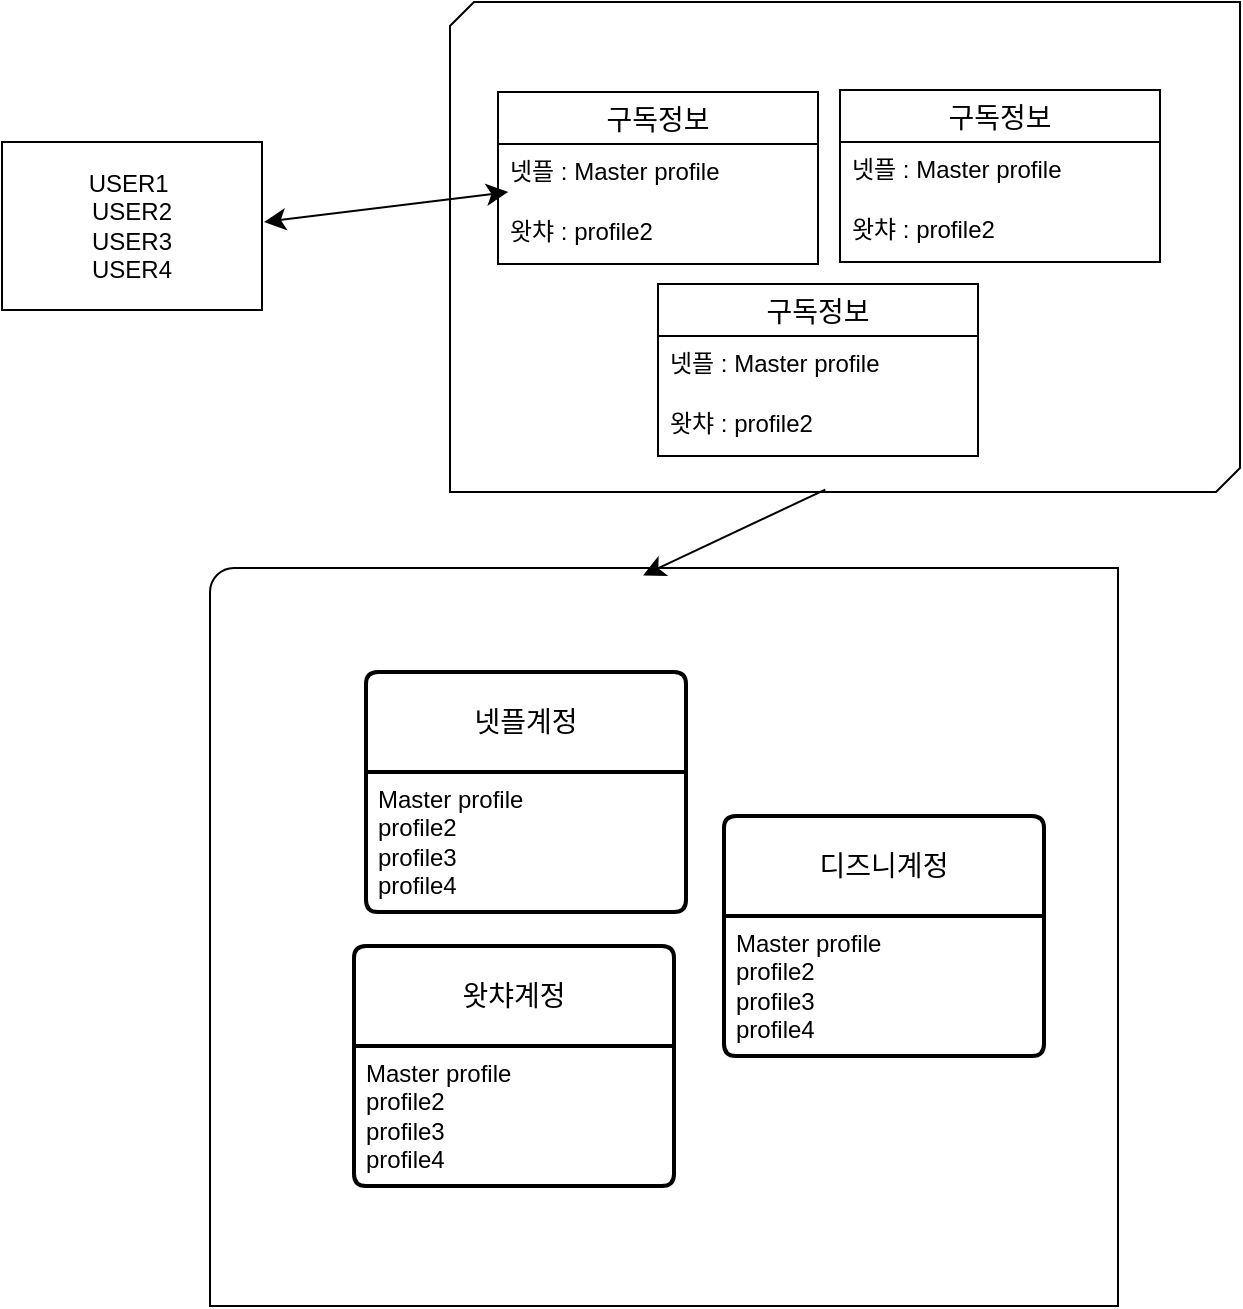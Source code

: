 <mxfile version="26.2.14">
  <diagram id="vBNi5laoO2i8pTGuBGkB" name="페이지-1">
    <mxGraphModel dx="1220" dy="2891" grid="0" gridSize="10" guides="1" tooltips="1" connect="1" arrows="1" fold="1" page="0" pageScale="1" pageWidth="827" pageHeight="1169" math="0" shadow="0">
      <root>
        <mxCell id="0" />
        <mxCell id="1" parent="0" />
        <mxCell id="XmBDs_vgsIpGghCWTYo1-60" value="" style="verticalLabelPosition=bottom;verticalAlign=top;html=1;shape=mxgraph.basic.diag_snip_rect;dx=6;whiteSpace=wrap;" vertex="1" parent="1">
          <mxGeometry x="-343" y="-1623" width="395" height="245" as="geometry" />
        </mxCell>
        <mxCell id="XmBDs_vgsIpGghCWTYo1-57" value="구독정보" style="swimlane;fontStyle=0;childLayout=stackLayout;horizontal=1;startSize=26;horizontalStack=0;resizeParent=1;resizeParentMax=0;resizeLast=0;collapsible=1;marginBottom=0;align=center;fontSize=14;" vertex="1" parent="1">
          <mxGeometry x="-239" y="-1482" width="160" height="86" as="geometry" />
        </mxCell>
        <mxCell id="XmBDs_vgsIpGghCWTYo1-58" value="넷플 : Master profile" style="text;strokeColor=none;fillColor=none;spacingLeft=4;spacingRight=4;overflow=hidden;rotatable=0;points=[[0,0.5],[1,0.5]];portConstraint=eastwest;fontSize=12;whiteSpace=wrap;html=1;" vertex="1" parent="XmBDs_vgsIpGghCWTYo1-57">
          <mxGeometry y="26" width="160" height="30" as="geometry" />
        </mxCell>
        <mxCell id="XmBDs_vgsIpGghCWTYo1-59" value="왓챠 : profile2" style="text;strokeColor=none;fillColor=none;spacingLeft=4;spacingRight=4;overflow=hidden;rotatable=0;points=[[0,0.5],[1,0.5]];portConstraint=eastwest;fontSize=12;whiteSpace=wrap;html=1;" vertex="1" parent="XmBDs_vgsIpGghCWTYo1-57">
          <mxGeometry y="56" width="160" height="30" as="geometry" />
        </mxCell>
        <mxCell id="XmBDs_vgsIpGghCWTYo1-53" value="" style="verticalLabelPosition=bottom;verticalAlign=top;html=1;shape=mxgraph.basic.corner_round_rect;dx=6;whiteSpace=wrap;" vertex="1" parent="1">
          <mxGeometry x="-463" y="-1340" width="454" height="369" as="geometry" />
        </mxCell>
        <mxCell id="XmBDs_vgsIpGghCWTYo1-52" style="edgeStyle=none;curved=1;rounded=0;orthogonalLoop=1;jettySize=auto;html=1;exitX=0.75;exitY=0;exitDx=0;exitDy=0;fontSize=12;startSize=8;endSize=8;" edge="1" parent="1" source="XmBDs_vgsIpGghCWTYo1-27" target="XmBDs_vgsIpGghCWTYo1-26">
          <mxGeometry relative="1" as="geometry" />
        </mxCell>
        <mxCell id="XmBDs_vgsIpGghCWTYo1-4" value="USER1&amp;nbsp;&lt;div&gt;USER2&lt;/div&gt;&lt;div&gt;USER3&lt;/div&gt;&lt;div&gt;USER4&lt;/div&gt;" style="whiteSpace=wrap;html=1;align=center;" vertex="1" parent="1">
          <mxGeometry x="-567" y="-1553" width="130" height="84" as="geometry" />
        </mxCell>
        <mxCell id="XmBDs_vgsIpGghCWTYo1-21" value="" style="shape=tableRow;horizontal=0;startSize=0;swimlaneHead=0;swimlaneBody=0;fillColor=none;collapsible=0;dropTarget=0;points=[[0,0.5],[1,0.5]];portConstraint=eastwest;top=0;left=0;right=0;bottom=0;" vertex="1" parent="1">
          <mxGeometry x="-271" y="-1065" width="180" height="20" as="geometry" />
        </mxCell>
        <mxCell id="XmBDs_vgsIpGghCWTYo1-24" value="넷플계정" style="swimlane;childLayout=stackLayout;horizontal=1;startSize=50;horizontalStack=0;rounded=1;fontSize=14;fontStyle=0;strokeWidth=2;resizeParent=0;resizeLast=1;shadow=0;dashed=0;align=center;arcSize=4;whiteSpace=wrap;html=1;" vertex="1" parent="1">
          <mxGeometry x="-385" y="-1288" width="160" height="120" as="geometry" />
        </mxCell>
        <mxCell id="XmBDs_vgsIpGghCWTYo1-25" value="Master profile&lt;br&gt;profile2&lt;div&gt;profile3&lt;/div&gt;&lt;div&gt;profile4&lt;/div&gt;" style="align=left;strokeColor=none;fillColor=none;spacingLeft=4;spacingRight=4;fontSize=12;verticalAlign=top;resizable=0;rotatable=0;part=1;html=1;whiteSpace=wrap;" vertex="1" parent="XmBDs_vgsIpGghCWTYo1-24">
          <mxGeometry y="50" width="160" height="70" as="geometry" />
        </mxCell>
        <mxCell id="XmBDs_vgsIpGghCWTYo1-26" value="왓챠계정" style="swimlane;childLayout=stackLayout;horizontal=1;startSize=50;horizontalStack=0;rounded=1;fontSize=14;fontStyle=0;strokeWidth=2;resizeParent=0;resizeLast=1;shadow=0;dashed=0;align=center;arcSize=4;whiteSpace=wrap;html=1;" vertex="1" parent="1">
          <mxGeometry x="-391" y="-1151" width="160" height="120" as="geometry" />
        </mxCell>
        <mxCell id="XmBDs_vgsIpGghCWTYo1-27" value="Master profile&lt;br&gt;profile2&lt;div&gt;profile3&lt;/div&gt;&lt;div&gt;profile4&lt;/div&gt;" style="align=left;strokeColor=none;fillColor=none;spacingLeft=4;spacingRight=4;fontSize=12;verticalAlign=top;resizable=0;rotatable=0;part=1;html=1;whiteSpace=wrap;" vertex="1" parent="XmBDs_vgsIpGghCWTYo1-26">
          <mxGeometry y="50" width="160" height="70" as="geometry" />
        </mxCell>
        <mxCell id="XmBDs_vgsIpGghCWTYo1-28" value="디즈니계정" style="swimlane;childLayout=stackLayout;horizontal=1;startSize=50;horizontalStack=0;rounded=1;fontSize=14;fontStyle=0;strokeWidth=2;resizeParent=0;resizeLast=1;shadow=0;dashed=0;align=center;arcSize=4;whiteSpace=wrap;html=1;" vertex="1" parent="1">
          <mxGeometry x="-206" y="-1216" width="160" height="120" as="geometry" />
        </mxCell>
        <mxCell id="XmBDs_vgsIpGghCWTYo1-29" value="Master profile&lt;br&gt;profile2&lt;div&gt;profile3&lt;/div&gt;&lt;div&gt;profile4&lt;/div&gt;" style="align=left;strokeColor=none;fillColor=none;spacingLeft=4;spacingRight=4;fontSize=12;verticalAlign=top;resizable=0;rotatable=0;part=1;html=1;whiteSpace=wrap;" vertex="1" parent="XmBDs_vgsIpGghCWTYo1-28">
          <mxGeometry y="50" width="160" height="70" as="geometry" />
        </mxCell>
        <mxCell id="XmBDs_vgsIpGghCWTYo1-39" value="구독정보" style="swimlane;fontStyle=0;childLayout=stackLayout;horizontal=1;startSize=26;horizontalStack=0;resizeParent=1;resizeParentMax=0;resizeLast=0;collapsible=1;marginBottom=0;align=center;fontSize=14;" vertex="1" parent="1">
          <mxGeometry x="-319" y="-1578" width="160" height="86" as="geometry" />
        </mxCell>
        <mxCell id="XmBDs_vgsIpGghCWTYo1-40" value="넷플 : Master profile" style="text;strokeColor=none;fillColor=none;spacingLeft=4;spacingRight=4;overflow=hidden;rotatable=0;points=[[0,0.5],[1,0.5]];portConstraint=eastwest;fontSize=12;whiteSpace=wrap;html=1;" vertex="1" parent="XmBDs_vgsIpGghCWTYo1-39">
          <mxGeometry y="26" width="160" height="30" as="geometry" />
        </mxCell>
        <mxCell id="XmBDs_vgsIpGghCWTYo1-41" value="왓챠 : profile2" style="text;strokeColor=none;fillColor=none;spacingLeft=4;spacingRight=4;overflow=hidden;rotatable=0;points=[[0,0.5],[1,0.5]];portConstraint=eastwest;fontSize=12;whiteSpace=wrap;html=1;" vertex="1" parent="XmBDs_vgsIpGghCWTYo1-39">
          <mxGeometry y="56" width="160" height="30" as="geometry" />
        </mxCell>
        <mxCell id="XmBDs_vgsIpGghCWTYo1-44" value="" style="endArrow=classic;startArrow=classic;html=1;rounded=0;fontSize=12;startSize=8;endSize=8;curved=1;entryX=0.032;entryY=0.8;entryDx=0;entryDy=0;entryPerimeter=0;" edge="1" parent="1" target="XmBDs_vgsIpGghCWTYo1-40">
          <mxGeometry width="50" height="50" relative="1" as="geometry">
            <mxPoint x="-436" y="-1513" as="sourcePoint" />
            <mxPoint x="-386" y="-1563" as="targetPoint" />
          </mxGeometry>
        </mxCell>
        <mxCell id="XmBDs_vgsIpGghCWTYo1-54" value="구독정보" style="swimlane;fontStyle=0;childLayout=stackLayout;horizontal=1;startSize=26;horizontalStack=0;resizeParent=1;resizeParentMax=0;resizeLast=0;collapsible=1;marginBottom=0;align=center;fontSize=14;" vertex="1" parent="1">
          <mxGeometry x="-148" y="-1579" width="160" height="86" as="geometry" />
        </mxCell>
        <mxCell id="XmBDs_vgsIpGghCWTYo1-55" value="넷플 : Master profile" style="text;strokeColor=none;fillColor=none;spacingLeft=4;spacingRight=4;overflow=hidden;rotatable=0;points=[[0,0.5],[1,0.5]];portConstraint=eastwest;fontSize=12;whiteSpace=wrap;html=1;" vertex="1" parent="XmBDs_vgsIpGghCWTYo1-54">
          <mxGeometry y="26" width="160" height="30" as="geometry" />
        </mxCell>
        <mxCell id="XmBDs_vgsIpGghCWTYo1-56" value="왓챠 : profile2" style="text;strokeColor=none;fillColor=none;spacingLeft=4;spacingRight=4;overflow=hidden;rotatable=0;points=[[0,0.5],[1,0.5]];portConstraint=eastwest;fontSize=12;whiteSpace=wrap;html=1;" vertex="1" parent="XmBDs_vgsIpGghCWTYo1-54">
          <mxGeometry y="56" width="160" height="30" as="geometry" />
        </mxCell>
        <mxCell id="XmBDs_vgsIpGghCWTYo1-62" value="" style="endArrow=classic;html=1;rounded=0;fontSize=12;startSize=8;endSize=8;curved=1;exitX=0.475;exitY=0.995;exitDx=0;exitDy=0;exitPerimeter=0;entryX=0.477;entryY=0.01;entryDx=0;entryDy=0;entryPerimeter=0;" edge="1" parent="1" source="XmBDs_vgsIpGghCWTYo1-60" target="XmBDs_vgsIpGghCWTYo1-53">
          <mxGeometry width="50" height="50" relative="1" as="geometry">
            <mxPoint x="-305" y="-1264" as="sourcePoint" />
            <mxPoint x="-255" y="-1314" as="targetPoint" />
          </mxGeometry>
        </mxCell>
      </root>
    </mxGraphModel>
  </diagram>
</mxfile>
